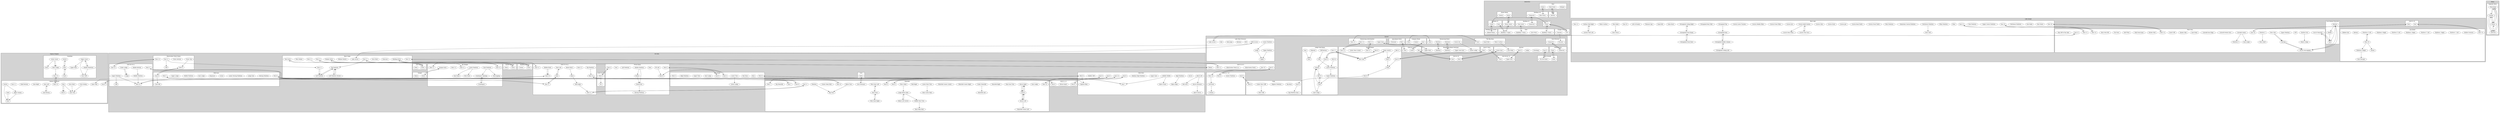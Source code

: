 digraph AxiomVerge2 {
    ranksep=1.0;
    subgraph cluster_Amagi {
        subgraph cluster_Amagi__Main_Area {
            Amagi__Main_Area__East_15 [label = "East 15"];
            Amagi__Main_Area__Waters_Edge [label = "Water's Edge"];
            Amagi__Main_Area__Shallow_End [label = "Shallow End"];
            Amagi__Main_Area__Cliff [label = "Cliff"];
            Amagi__Main_Area__Upper_Platform [label = "Upper Platform"];
            Amagi__Main_Area__West_Shelf [label = "West Shelf"];
            Amagi__Main_Area__West_Side [label = "West Side"];
            Amagi__Main_Area__Platform_2 [label = "Platform 2"];
            Amagi__Main_Area__East_Ledge [label = "East Ledge"];
            Amagi__Main_Area__Carving [label = "Carving"];
            Amagi__Main_Area__West_15 [label = "West 15"];
            Amagi__Main_Area__Secret_Outcropping [label = "Secret Outcropping"];
            Amagi__Main_Area__Platform_3 [label = "Platform 3"];
            Amagi__Main_Area__Catwalk_Center [label = "Catwalk Center"];
            Amagi__Main_Area__Catwalk_Broken_Part [label = "Catwalk Broken Part"];
            Amagi__Main_Area__Catwalk_East_Edge [label = "Catwalk East Edge"];
            Amagi__Main_Area__Save_Point [label = "Save Point"];
            Amagi__Main_Area__Enemy_Side [label = "Enemy Side"];
            Amagi__Main_Area__Small_Cliff [label = "Small Cliff"];
            Amagi__Main_Area__East_19 [label = "East 19"];
            Amagi__Main_Area__Broken_Wall [label = "Broken Wall"];
            Amagi__Main_Area__Wall_Stuck_Spot [label = "Wall Stuck Spot"];
            Amagi__Main_Area__Half_Pillar [label = "Half Pillar"];
            Amagi__Main_Area__Flat_Ruin [label = "Flat Ruin"];
            Amagi__Main_Area__West_Mini_Hill [label = "West Mini-Hill"];
            Amagi__Main_Area__West_18 [label = "West 18"];
            Amagi__Main_Area__West_19 [label = "West 19"];
            Amagi__Main_Area__Secret_Waterfall [label = "Secret Waterfall"];
            Amagi__Main_Area__Way_Off_To_The_Side [label = "Way Off To The Side"];
            label = "Main Area";
            bgcolor = "white";
        }
        subgraph cluster_Amagi__Cave_Behind_Waterfall {
            Amagi__Cave_Behind_Waterfall__Bottom [label = "Bottom"];
            Amagi__Cave_Behind_Waterfall__Middle [label = "Middle"];
            Amagi__Cave_Behind_Waterfall__Top [label = "Top"];
            label = "Cave Behind Waterfall";
            bgcolor = "white";
        }
        subgraph cluster_Amagi__Grid_31_19 {
            Amagi__Grid_31_19__West [label = "West"];
            Amagi__Grid_31_19__East [label = "East"];
            label = "Grid 31,19";
            bgcolor = "white";
        }
        subgraph cluster_Amagi__Liru_Room {
            Amagi__Liru_Room__West_19 [label = "West 19"];
            Amagi__Liru_Room__Hidden_Enemies [label = "Hidden Enemies"];
            Amagi__Liru_Room__Platform_1_Left [label = "Platform 1 Left"];
            Amagi__Liru_Room__Platform_1_Right [label = "Platform 1 Right"];
            Amagi__Liru_Room__Platform_2_Left [label = "Platform 2 Left"];
            Amagi__Liru_Room__Platform_2_Right [label = "Platform 2 Right"];
            Amagi__Liru_Room__Platform_3_Left [label = "Platform 3 Left"];
            Amagi__Liru_Room__Platform_3_Right [label = "Platform 3 Right"];
            Amagi__Liru_Room__Platform_4_Left [label = "Platform 4 Left"];
            Amagi__Liru_Room__Platform_4_Right [label = "Platform 4 Right"];
            Amagi__Liru_Room__Bottom [label = "Bottom"];
            Amagi__Liru_Room__Shrine [label = "Shrine"];
            Amagi__Liru_Room__West_20 [label = "West 20"];
            Amagi__Liru_Room__East_Passage [label = "East Passage"];
            Amagi__Liru_Room__Hidden_Exit [label = "Hidden Exit"];
            label = "Liru Room";
            bgcolor = "white";
        }
        subgraph cluster_Amagi__West_Lake {
            Amagi__West_Lake__East_15 [label = "East 15"];
            Amagi__West_Lake__East_Shore [label = "East Shore"];
            Amagi__West_Lake__East_Bank [label = "East Bank"];
            Amagi__West_Lake__Northeast_Platform [label = "Northeast Platform"];
            Amagi__West_Lake__Northwest_Platform [label = "Northwest Platform"];
            Amagi__West_Lake__Upper_Center_Platform [label = "Upper Center Platform"];
            Amagi__West_Lake__East_Platform [label = "East Platform"];
            Amagi__West_Lake__East_18 [label = "East 18"];
            Amagi__West_Lake__Pillar [label = "Pillar"];
            Amagi__West_Lake__Pillar_Platform [label = "Pillar Platform"];
            Amagi__West_Lake__East_19 [label = "East 19"];
            Amagi__West_Lake__Somewhat_Central_Platform [label = "Somewhat Central Platform"];
            Amagi__West_Lake__West_Platform [label = "West Platform"];
            Amagi__West_Lake__Cavern_Front_Teeth [label = "Cavern Front Teeth"];
            Amagi__West_Lake__Cavern_Back_Teeth [label = "Cavern Back Teeth"];
            Amagi__West_Lake__Cavern_Jaw [label = "Cavern Jaw"];
            Amagi__West_Lake__Cavern_Neck [label = "Cavern Neck"];
            Amagi__West_Lake__Cavern_Chin [label = "Cavern Chin"];
            Amagi__West_Lake__Cavern_Refill_Station [label = "Cavern Refill Station"];
            Amagi__West_Lake__Cavern_Tear_Duct [label = "Cavern Tear Duct"];
            Amagi__West_Lake__Cavern_Eye [label = "Cavern Eye"];
            Amagi__West_Lake__Cavern_Front_Pillar [label = "Cavern Front Pillar"];
            Amagi__West_Lake__Cavern_Middle_Pillar [label = "Cavern Middle Pillar"];
            Amagi__West_Lake__Cavern_Rear_Pillar [label = "Cavern Rear Pillar"];
            Amagi__West_Lake__Cavern_Lower_Trachea [label = "Cavern Lower Trachea"];
            Amagi__West_Lake__Stronghold_Top [label = "Stronghold Top"];
            Amagi__West_Lake__Stronghold_Item [label = "Stronghold Item"];
            Amagi__West_Lake__Stronghold_Rear_Wall [label = "Stronghold Rear Wall"];
            Amagi__West_Lake__Stronghold_Middle_Column [label = "Stronghold Middle Column"];
            Amagi__West_Lake__Stronghold_Ceiling_Left [label = "Stronghold Ceiling Left"];
            Amagi__West_Lake__Stronghold_Ceiling_Right [label = "Stronghold Ceiling Right"];
            Amagi__West_Lake__Stronghold_Front_Room [label = "Stronghold Front Room"];
            Amagi__West_Lake__Stronghold_Front_Door [label = "Stronghold Front Door"];
            Amagi__West_Lake__Some_Rock [label = "Some Rock"];
            Amagi__West_Lake__Small_Hill [label = "Small Hill"];
            Amagi__West_Lake__Tentacle_Gap [label = "Tentacle Gap"];
            Amagi__West_Lake__Left_of_Enemy [label = "Left of Enemy"];
            Amagi__West_Lake__East_20 [label = "East 20"];
            Amagi__West_Lake__West_Cliff [label = "West Cliff"];
            Amagi__West_Lake__West_Bank [label = "West Bank"];
            Amagi__West_Lake__Water_Surface [label = "Water Surface"];
            Amagi__West_Lake__West_Shore [label = "West Shore"];
            Amagi__West_Lake__Surface_Wall_Right [label = "Surface Wall Right"];
            Amagi__West_Lake__Surface_Wall_Left [label = "Surface Wall Left"];
            Amagi__West_Lake__West_15 [label = "West 15"];
            label = "West Lake";
            bgcolor = "white";
        }
        label = "Lake Amagi";
        bgcolor = "lightgrey";
    }
    subgraph cluster_Antarctica {
        subgraph cluster_Antarctica__West {
            Antarctica__West__Helipad [label = "Helipad"];
            Antarctica__West__Shed_Entry [label = "Shed Entry"];
            Antarctica__West__Boxes [label = "Boxes"];
            label = "West";
            bgcolor = "white";
        }
        subgraph cluster_Antarctica__Shed {
            Antarctica__Shed__Interior [label = "Interior"];
            label = "Shed";
            bgcolor = "white";
        }
        subgraph cluster_Antarctica__Building_1W {
            Antarctica__Building_1W__West_Entry [label = "West Entry"];
            Antarctica__Building_1W__Connector [label = "Connector"];
            label = "Building 1W";
            bgcolor = "white";
        }
        subgraph cluster_Antarctica__Building_1E {
            Antarctica__Building_1E__Connector [label = "Connector"];
            Antarctica__Building_1E__East_Entry [label = "East Entry"];
            label = "Building 1E";
            bgcolor = "white";
        }
        subgraph cluster_Antarctica__East {
            Antarctica__East__Building_1_Entry [label = "Building 1 Entry"];
            Antarctica__East__Save_Point [label = "Save Point"];
            Antarctica__East__Building_2_Entry [label = "Building 2 Entry"];
            Antarctica__East__Building_2_Upper [label = "Building 2 Upper"];
            label = "East";
            bgcolor = "white";
        }
        subgraph cluster_Antarctica__Building_2L {
            Antarctica__Building_2L__Entry [label = "Entry"];
            label = "Building 2L";
            bgcolor = "white";
        }
        subgraph cluster_Antarctica__Building_2U {
            Antarctica__Building_2U__Stairs [label = "Stairs"];
            Antarctica__Building_2U__Door [label = "Door"];
            label = "Building 2U";
            bgcolor = "white";
        }
        subgraph cluster_Antarctica__Building_2U_Corner {
            Antarctica__Building_2U_Corner__Behind_Boxes [label = "Behind Boxes"];
            label = "Building 2U Corner";
            bgcolor = "white";
        }
        subgraph cluster_Antarctica__Top {
            Antarctica__Top__Power_Entry [label = "Power Entry"];
            label = "Top";
            bgcolor = "white";
        }
        subgraph cluster_Antarctica__Power_Room {
            Antarctica__Power_Room__Entry [label = "Entry"];
            Antarctica__Power_Room__Switch [label = "Switch"];
            label = "Power Room";
            bgcolor = "white";
        }
        subgraph cluster_Antarctica__Freight_Elevator {
            Antarctica__Freight_Elevator__Left [label = "Left"];
            Antarctica__Freight_Elevator__Controls [label = "Controls"];
            label = "Freight Elevator";
            bgcolor = "white";
        }
        label = "Antarctica";
        bgcolor = "lightgrey";
    }
    subgraph cluster_Ebih {
        subgraph cluster_Ebih__Base_Camp {
            Ebih__Base_Camp__East_11 [label = "East 11"];
            Ebih__Base_Camp__East_12 [label = "East 12"];
            Ebih__Base_Camp__Staircase [label = "Staircase"];
            Ebih__Base_Camp__Save_Point [label = "Save Point"];
            Ebih__Base_Camp__Bunker_Entry [label = "Bunker Entry"];
            Ebih__Base_Camp__Lake_Access [label = "Lake Access"];
            Ebih__Base_Camp__Behind_Vehicle [label = "Behind Vehicle"];
            Ebih__Base_Camp__Building_Entry [label = "Building Entry"];
            Ebih__Base_Camp__Tent_Entry [label = "Tent Entry"];
            Ebih__Base_Camp__West_13 [label = "West 13"];
            Ebih__Base_Camp__West_11 [label = "West 11"];
            Ebih__Base_Camp__West_Midair [label = "West Midair"];
            Ebih__Base_Camp__West_12 [label = "West 12"];
            Ebih__Base_Camp__Left_Platform [label = "Left Platform"];
            Ebih__Base_Camp__Left_Platform_Moved [label = "Left Platform Moved"];
            Ebih__Base_Camp__Top_Platform [label = "Top Platform"];
            label = "Base Camp";
            bgcolor = "white";
        }
        subgraph cluster_Ebih__Bunker_Interior {
            Ebih__Bunker_Interior__Entry [label = "Entry"];
            Ebih__Bunker_Interior__Desk [label = "Desk"];
            label = "Bunker Interior";
            bgcolor = "white";
        }
        subgraph cluster_Ebih__Building_Interior {
            Ebih__Building_Interior__Entry [label = "Entry"];
            Ebih__Building_Interior__Corner [label = "Corner"];
            label = "Building Interior";
            bgcolor = "white";
        }
        subgraph cluster_Ebih__Tent_Interior {
            Ebih__Tent_Interior__Entry [label = "Entry"];
            Ebih__Tent_Interior__Desk [label = "Desk"];
            label = "Tent Interior";
            bgcolor = "white";
        }
        subgraph cluster_Ebih__By_Garage {
            Ebih__By_Garage__East_13 [label = "East 13"];
            Ebih__By_Garage__East_Platform [label = "East Platform"];
            Ebih__By_Garage__Crawlspace_Opening [label = "Crawlspace Opening"];
            Ebih__By_Garage__Crawlspace [label = "Crawlspace"];
            Ebih__By_Garage__Outcropping [label = "Outcropping"];
            Ebih__By_Garage__East_Bush [label = "East Bush"];
            Ebih__By_Garage__Lower_Platform [label = "Lower Platform"];
            Ebih__By_Garage__West_Bush [label = "West Bush"];
            Ebih__By_Garage__West_12 [label = "West 12"];
            Ebih__By_Garage__West_13 [label = "West 13"];
            Ebih__By_Garage__Garage_Entry [label = "Garage Entry"];
            Ebih__By_Garage__East_12 [label = "East 12"];
            label = "By Garage";
            bgcolor = "white";
        }
        subgraph cluster_Ebih__Garage {
            Ebih__Garage__Entry [label = "Entry"];
            Ebih__Garage__Boxes [label = "Boxes"];
            label = "Garage";
            bgcolor = "white";
        }
        subgraph cluster_Ebih__Grid_25_10_12 {
            Ebih__Grid_25_10_12__East_12 [label = "East 12"];
            Ebih__Grid_25_10_12__Bush [label = "Bush"];
            Ebih__Grid_25_10_12__West_12 [label = "West 12"];
            Ebih__Grid_25_10_12__Below_Bush [label = "Below Bush"];
            Ebih__Grid_25_10_12__Mid_Ledge [label = "Mid-Ledge"];
            Ebih__Grid_25_10_12__Door_Left [label = "Door Left"];
            Ebih__Grid_25_10_12__Top_Platform [label = "Top Platform"];
            Ebih__Grid_25_10_12__West_11 [label = "West 11"];
            Ebih__Grid_25_10_12__West_10 [label = "West 10"];
            Ebih__Grid_25_10_12__Door [label = "Door"];
            Ebih__Grid_25_10_12__East_11 [label = "East 11"];
            Ebih__Grid_25_10_12__East_10 [label = "East 10"];
            Ebih__Grid_25_10_12__Hidden_Bush [label = "Hidden Bush"];
            label = "Grid 25,10-12";
            bgcolor = "white";
        }
        subgraph cluster_Ebih__Waterfall {
            Ebih__Waterfall__East_10 [label = "East 10"];
            Ebih__Waterfall__East_Ledge [label = "East Ledge"];
            Ebih__Waterfall__East_11 [label = "East 11"];
            Ebih__Waterfall__Near_East_Tree [label = "Near East Tree"];
            Ebih__Waterfall__Waterfall_Right [label = "Waterfall Right"];
            Ebih__Waterfall__Alcove_Right [label = "Alcove Right"];
            Ebih__Waterfall__Waterfall_Center_Right [label = "Waterfall Center Right"];
            Ebih__Waterfall__Waterfall_Center_Center [label = "Waterfall Center Center"];
            Ebih__Waterfall__Waterfall_Center_Left [label = "Waterfall Center Left"];
            Ebih__Waterfall__Alcove_Left [label = "Alcove Left"];
            Ebih__Waterfall__Alcove [label = "Alcove"];
            Ebih__Waterfall__Under_Waterfall [label = "Under Waterfall"];
            Ebih__Waterfall__Waterfall_Left [label = "Waterfall Left"];
            Ebih__Waterfall__Wall_Right [label = "Wall Right"];
            Ebih__Waterfall__Lower_West_Tree [label = "Lower West Tree"];
            Ebih__Waterfall__West_Lower_Path [label = "West Lower Path"];
            Ebih__Waterfall__West_10 [label = "West 10"];
            Ebih__Waterfall__West_9 [label = "West 9"];
            Ebih__Waterfall__West_Climb [label = "West Climb"];
            Ebih__Waterfall__Ledge_Below_Hole [label = "Ledge Below Hole"];
            Ebih__Waterfall__Below_Left_Switch [label = "Below Left Switch"];
            Ebih__Waterfall__West_8 [label = "West 8"];
            Ebih__Waterfall__West_Door_Left [label = "West Door Left"];
            Ebih__Waterfall__West_Door [label = "West Door"];
            Ebih__Waterfall__West_Door_Right [label = "West Door Right"];
            Ebih__Waterfall__Middle_West_Tree [label = "Middle West Tree"];
            Ebih__Waterfall__West_Main_Path [label = "West Main Path"];
            Ebih__Waterfall__Cave_Entrance [label = "Cave Entrance"];
            Ebih__Waterfall__Center_Main_Path [label = "Center Main Path"];
            Ebih__Waterfall__Big_Tree [label = "Big Tree"];
            Ebih__Waterfall__Below_Tree [label = "Below Tree"];
            Ebih__Waterfall__Platform [label = "Platform"];
            Ebih__Waterfall__East_8 [label = "East 8"];
            Ebih__Waterfall__East_7 [label = "East 7"];
            Ebih__Waterfall__Top_Waterfall [label = "Top Waterfall"];
            Ebih__Waterfall__West_7 [label = "West 7"];
            label = "Waterfall";
            bgcolor = "white";
        }
        subgraph cluster_Ebih__Ebih_West {
            Ebih__Ebih_West__East_10 [label = "East 10"];
            Ebih__Ebih_West__Mid_Save [label = "Mid Save"];
            Ebih__Ebih_West__Alcove_Entrance [label = "Alcove Entrance"];
            Ebih__Ebih_West__Alcove [label = "Alcove"];
            Ebih__Ebih_West__Above_Alcove [label = "Above Alcove"];
            Ebih__Ebih_West__East_9 [label = "East 9"];
            Ebih__Ebih_West__Block_Left [label = "Block Left"];
            Ebih__Ebih_West__East_7 [label = "East 7"];
            Ebih__Ebih_West__Above_Chute [label = "Above Chute"];
            Ebih__Ebih_West__Upper_Save [label = "Upper Save"];
            Ebih__Ebih_West__Medium_High_Platform [label = "Medium High Platform"];
            Ebih__Ebih_West__High_Platform [label = "High Platform"];
            Ebih__Ebih_West__High_Ledge [label = "High Ledge"];
            Ebih__Ebih_West__East_6 [label = "East 6"];
            Ebih__Ebih_West__East_8 [label = "East 8"];
            Ebih__Ebih_West__Middle_Middle [label = "Middle Middle"];
            Ebih__Ebih_West__Middle_Cliff [label = "Middle Cliff"];
            Ebih__Ebih_West__Giguna_Pillar [label = "Giguna Pillar"];
            Ebih__Ebih_West__West_9 [label = "West 9"];
            label = "Ebih West";
            bgcolor = "white";
        }
        subgraph cluster_Ebih__Cave {
            Ebih__Cave__Entry [label = "Entry"];
            label = "Cave";
            bgcolor = "white";
        }
        subgraph cluster_Ebih__Ebih_East {
            Ebih__Ebih_East__West_8 [label = "West 8"];
            Ebih__Ebih_East__Moving_Platform [label = "Moving Platform"];
            Ebih__Ebih_East__Ledge_End [label = "Ledge End"];
            Ebih__Ebih_East__Lower_Moving_Platform [label = "Lower Moving Platform"];
            Ebih__Ebih_East__Corner [label = "Corner"];
            Ebih__Ebih_East__Dispenser [label = "Dispenser"];
            Ebih__Ebih_East__East_Ledge [label = "East Ledge"];
            Ebih__Ebih_East__Middle_Platform [label = "Middle Platform"];
            Ebih__Ebih_East__Upper_Ledge [label = "Upper Ledge"];
            Ebih__Ebih_East__West_7 [label = "West 7"];
            Ebih__Ebih_East__East_Hill [label = "East Hill"];
            Ebih__Ebih_East__East_9 [label = "East 9"];
            label = "Ebih East";
            bgcolor = "white";
        }
        subgraph cluster_Ebih__Grid_21_1_5 {
            Ebih__Grid_21_1_5__West_6 [label = "West 6"];
            Ebih__Grid_21_1_5__Portal_Stand [label = "Portal Stand"];
            Ebih__Grid_21_1_5__East_6 [label = "East 6"];
            label = "Grid 21,1-5";
            bgcolor = "white";
        }
        subgraph cluster_Ebih__Boss_Room {
            Ebih__Boss_Room__West_6 [label = "West 6"];
            Ebih__Boss_Room__Boss [label = "Boss"];
            Ebih__Boss_Room__Past_Boss [label = "Past Boss"];
            Ebih__Boss_Room__Lower_Tree [label = "Lower Tree"];
            Ebih__Boss_Room__Lower_Ledge [label = "Lower Ledge"];
            Ebih__Boss_Room__East_6 [label = "East 6"];
            Ebih__Boss_Room__East_4 [label = "East 4"];
            Ebih__Boss_Room__East_Ledge [label = "East Ledge"];
            Ebih__Boss_Room__Upper_Tree [label = "Upper Tree"];
            Ebih__Boss_Room__High_Platform [label = "High Platform"];
            Ebih__Boss_Room__West_5 [label = "West 5"];
            label = "Boss Room";
            bgcolor = "white";
        }
        subgraph cluster_Ebih__Drone_Room {
            Ebih__Drone_Room__West_6 [label = "West 6"];
            Ebih__Drone_Room__West_4 [label = "West 4"];
            Ebih__Drone_Room__Pit_Left [label = "Pit Left"];
            Ebih__Drone_Room__Portal [label = "Portal"];
            Ebih__Drone_Room__Item [label = "Item"];
            Ebih__Drone_Room__Middle_Platform [label = "Middle Platform"];
            Ebih__Drone_Room__Portal_Exit [label = "Portal Exit"];
            Ebih__Drone_Room__Moving_Platform [label = "Moving Platform"];
            Ebih__Drone_Room__Left_Platform [label = "Left Platform"];
            Ebih__Drone_Room__Tree [label = "Tree"];
            Ebih__Drone_Room__East_4 [label = "East 4"];
            label = "Drone Room";
            bgcolor = "white";
        }
        subgraph cluster_Ebih__Grid_25_2_6 {
            Ebih__Grid_25_2_6__West_4 [label = "West 4"];
            Ebih__Grid_25_2_6__Pit [label = "Pit"];
            label = "Grid 25,2-6";
            bgcolor = "white";
        }
        subgraph cluster_Ebih__Grid_26_10_11 {
            Ebih__Grid_26_10_11__West_11 [label = "West 11"];
            Ebih__Grid_26_10_11__Middle_Bottom [label = "Middle Bottom"];
            Ebih__Grid_26_10_11__Under_Ledge [label = "Under Ledge"];
            Ebih__Grid_26_10_11__Ledge [label = "Ledge"];
            Ebih__Grid_26_10_11__Middle_Platform [label = "Middle Platform"];
            Ebih__Grid_26_10_11__Upper_Platform [label = "Upper Platform"];
            Ebih__Grid_26_10_11__West_10 [label = "West 10"];
            Ebih__Grid_26_10_11__Cliff [label = "Cliff"];
            Ebih__Grid_26_10_11__East_10 [label = "East 10"];
            label = "Grid 26,10-11";
            bgcolor = "white";
        }
        subgraph cluster_Ebih__Observation_Tower_Room {
            Ebih__Observation_Tower_Room__West_9 [label = "West 9"];
            Ebih__Observation_Tower_Room__Tower_Top [label = "Tower Top"];
            Ebih__Observation_Tower_Room__Tower_Bottom [label = "Tower Bottom"];
            Ebih__Observation_Tower_Room__Cliff [label = "Cliff"];
            Ebih__Observation_Tower_Room__West_10 [label = "West 10"];
            Ebih__Observation_Tower_Room__East_11 [label = "East 11"];
            label = "Observation Tower Room";
            bgcolor = "white";
        }
        label = "Mt Ebih";
        bgcolor = "lightgrey";
    }
    subgraph cluster_Giguna {
        subgraph cluster_Giguna__Giguna_Northeast {
            Giguna__Giguna_Northeast__East_9 [label = "East 9"];
            Giguna__Giguna_Northeast__Inner_Wall [label = "Inner Wall"];
            Giguna__Giguna_Northeast__Crow_Eating [label = "Crow Eating"];
            Giguna__Giguna_Northeast__Save_Point [label = "Save Point"];
            Giguna__Giguna_Northeast__Step [label = "Step"];
            Giguna__Giguna_Northeast__West_10 [label = "West 10"];
            Giguna__Giguna_Northeast__West_9 [label = "West 9"];
            Giguna__Giguna_Northeast__Gate_Left [label = "Gate Left"];
            Giguna__Giguna_Northeast__Gate_Vent [label = "Gate Vent"];
            Giguna__Giguna_Northeast__Gate_Button [label = "Gate Button"];
            Giguna__Giguna_Northeast__Gate_Right [label = "Gate Right"];
            Giguna__Giguna_Northeast__Shaft_Bottom [label = "Shaft Bottom"];
            Giguna__Giguna_Northeast__East_11 [label = "East 11"];
            Giguna__Giguna_Northeast__Right_Column [label = "Right Column"];
            Giguna__Giguna_Northeast__Switch [label = "Switch"];
            Giguna__Giguna_Northeast__Door [label = "Door"];
            Giguna__Giguna_Northeast__Vault [label = "Vault"];
            label = "Giguna Northeast";
            bgcolor = "white";
        }
        subgraph cluster_Giguna__Carnelian {
            Giguna__Carnelian__East_10 [label = "East 10"];
            Giguna__Carnelian__East_Cliff [label = "East Cliff"];
            Giguna__Carnelian__Upper_Susar [label = "Upper Susar"];
            Giguna__Carnelian__Middle_Platforms [label = "Middle Platforms"];
            Giguna__Carnelian__Switch [label = "Switch"];
            Giguna__Carnelian__Door [label = "Door"];
            Giguna__Carnelian__Vault [label = "Vault"];
            Giguna__Carnelian__Rock [label = "Rock"];
            Giguna__Carnelian__Lower_Susar [label = "Lower Susar"];
            Giguna__Carnelian__Upper_Path [label = "Upper Path"];
            Giguna__Carnelian__West_Ledge [label = "West Ledge"];
            Giguna__Carnelian__East_10 [label = "East 10"];
            label = "Carnelian";
            bgcolor = "white";
        }
        label = "Giguna Steppes";
        bgcolor = "lightgrey";
    }
    subgraph cluster_Glacier {
        subgraph cluster_Glacier__Dock_Elevator {
            Glacier__Dock_Elevator__Elevator [label = "Elevator"];
            Glacier__Dock_Elevator__Connector [label = "Connector"];
            label = "Dock Elevator";
            bgcolor = "white";
        }
        subgraph cluster_Glacier__Dock_Interior {
            Glacier__Dock_Interior__Connector [label = "Connector"];
            Glacier__Dock_Interior__Entry [label = "Entry"];
            label = "Dock Interior";
            bgcolor = "white";
        }
        subgraph cluster_Glacier__Dock_Outside {
            Glacier__Dock_Outside__Entry [label = "Entry"];
            Glacier__Dock_Outside__Do_Not_Enter [label = "Do Not Enter"];
            label = "Dock Outside";
            bgcolor = "white";
        }
        subgraph cluster_Glacier__Revival {
            Glacier__Revival__East_9 [label = "East 9"];
            Glacier__Revival__Overhang [label = "Overhang"];
            Glacier__Revival__Ledge [label = "Ledge"];
            Glacier__Revival__Lower_East [label = "Lower East"];
            Glacier__Revival__Save_Point [label = "Save Point"];
            Glacier__Revival__West_8 [label = "West 8"];
            label = "Revival";
            bgcolor = "white";
        }
        subgraph cluster_Glacier__Grid_42_10 {
            Glacier__Grid_42_10__West [label = "West"];
            Glacier__Grid_42_10__East [label = "East"];
            label = "Grid 42,10";
            bgcolor = "white";
        }
        subgraph cluster_Glacier__Grid_43_10_11 {
            Glacier__Grid_43_10_11__Top [label = "Top"];
            Glacier__Grid_43_10_11__East [label = "East"];
            Glacier__Grid_43_10_11__Lower [label = "Lower"];
            label = "Grid 43,10-11";
            bgcolor = "white";
        }
        subgraph cluster_Glacier__Compass_Room {
            Glacier__Compass_Room__East [label = "East"];
            Glacier__Compass_Room__Center [label = "Center"];
            Glacier__Compass_Room__West [label = "West"];
            label = "Compass Room";
            bgcolor = "white";
        }
        subgraph cluster_Glacier__The_Big_Drop {
            Glacier__The_Big_Drop__East [label = "East"];
            Glacier__The_Big_Drop__Small_Path [label = "Small Path"];
            Glacier__The_Big_Drop__Water_Surface [label = "Water Surface"];
            label = "The Big Drop";
            bgcolor = "white";
        }
        subgraph cluster_Glacier__Grid_39_40_7_9 {
            Glacier__Grid_39_40_7_9__Upper_East [label = "Upper East"];
            Glacier__Grid_39_40_7_9__West [label = "West"];
            label = "Grid 39-40,7-9";
            bgcolor = "white";
        }
        subgraph cluster_Glacier__Grid_37_38_9 {
            Glacier__Grid_37_38_9__East [label = "East"];
            Glacier__Grid_37_38_9__West [label = "West"];
            label = "Grid 37-38,9";
            bgcolor = "white";
        }
        subgraph cluster_Glacier__Vertical_Room {
            Glacier__Vertical_Room__East_9 [label = "East 9"];
            Glacier__Vertical_Room__West_9 [label = "West 9"];
            Glacier__Vertical_Room__Mid_9 [label = "Mid 9"];
            Glacier__Vertical_Room__Mid_11 [label = "Mid 11"];
            Glacier__Vertical_Room__Under_Switch [label = "Under Switch"];
            Glacier__Vertical_Room__Past_Gate [label = "Past Gate"];
            Glacier__Vertical_Room__Peak [label = "Peak"];
            Glacier__Vertical_Room__West_8 [label = "West 8"];
            Glacier__Vertical_Room__East_12 [label = "East 12"];
            Glacier__Vertical_Room__Lower_West_Corner [label = "Lower West Corner"];
            Glacier__Vertical_Room__East_13 [label = "East 13"];
            label = "Vertical Room";
            bgcolor = "white";
        }
        subgraph cluster_Glacier__Boomerang_Antechamber {
            Glacier__Boomerang_Antechamber__West_13 [label = "West 13"];
            Glacier__Boomerang_Antechamber__East_12 [label = "East 12"];
            Glacier__Boomerang_Antechamber__Upper_East [label = "Upper East"];
            Glacier__Boomerang_Antechamber__West_12 [label = "West 12"];
            label = "Boomerang Antechamber";
            bgcolor = "white";
        }
        subgraph cluster_Glacier__Boomerang_Room {
            Glacier__Boomerang_Room__West [label = "West"];
            Glacier__Boomerang_Room__Platform [label = "Platform"];
            Glacier__Boomerang_Room__Center_ish [label = "Center-ish"];
            Glacier__Boomerang_Room__Pedestal [label = "Pedestal"];
            label = "Boomerang Room";
            bgcolor = "white";
        }
        subgraph cluster_Glacier__Boomerang_Room_Switched {
            Glacier__Boomerang_Room_Switched__Pedestal [label = "Pedestal"];
            Glacier__Boomerang_Room_Switched__Upper_Gate_East [label = "Upper Gate East"];
            Glacier__Boomerang_Room_Switched__Center_Ledge [label = "Center Ledge"];
            Glacier__Boomerang_Room_Switched__Platform [label = "Platform"];
            Glacier__Boomerang_Room_Switched__Upper_West [label = "Upper West"];
            label = "Boomerang Room Switched";
            bgcolor = "white";
        }
        subgraph cluster_Glacier__Ledge_Grab_Room {
            Glacier__Ledge_Grab_Room__East_9 [label = "East 9"];
            Glacier__Ledge_Grab_Room__Column [label = "Column"];
            Glacier__Ledge_Grab_Room__Gate_Ledge [label = "Gate Ledge"];
            Glacier__Ledge_Grab_Room__East_11 [label = "East 11"];
            Glacier__Ledge_Grab_Room__Mid_35 [label = "Mid 35"];
            Glacier__Ledge_Grab_Room__Mid_34 [label = "Mid 34"];
            Glacier__Ledge_Grab_Room__Cliff [label = "Cliff"];
            Glacier__Ledge_Grab_Room__Cliff_Bottom [label = "Cliff Bottom"];
            Glacier__Ledge_Grab_Room__Pedestal [label = "Pedestal"];
            Glacier__Ledge_Grab_Room__Gate [label = "Gate"];
            Glacier__Ledge_Grab_Room__West [label = "West"];
            Glacier__Ledge_Grab_Room__Lower_Platform [label = "Lower Platform"];
            Glacier__Ledge_Grab_Room__Upper_Platform [label = "Upper Platform"];
            Glacier__Ledge_Grab_Room__Fork [label = "Fork"];
            label = "Ledge Grab Room";
            bgcolor = "white";
        }
        subgraph cluster_Glacier__Peak {
            Glacier__Peak__East_8 [label = "East 8"];
            Glacier__Peak__Top_Platform_East [label = "Top Platform East"];
            Glacier__Peak__Top_Rock [label = "Top Rock"];
            Glacier__Peak__Highest_Platform [label = "Highest Platform"];
            Glacier__Peak__West_Cliff [label = "West Cliff"];
            Glacier__Peak__Under_West_Cliff [label = "Under West Cliff"];
            Glacier__Peak__West_8 [label = "West 8"];
            label = "Peak";
            bgcolor = "white";
        }
        subgraph cluster_Glacier__Grid_32_7_10 {
            Glacier__Grid_32_7_10__East_8 [label = "East 8"];
            Glacier__Grid_32_7_10__Center_Platform [label = "Center Platform"];
            Glacier__Grid_32_7_10__Column [label = "Column"];
            Glacier__Grid_32_7_10__Left_Rock [label = "Left Rock"];
            Glacier__Grid_32_7_10__West_9 [label = "West 9"];
            Glacier__Grid_32_7_10__West_10 [label = "West 10"];
            label = "Grid 32,7-10";
            bgcolor = "white";
        }
        subgraph cluster_Glacier__Grid_31_9_12 {
            Glacier__Grid_31_9_12__East_9 [label = "East 9"];
            Glacier__Grid_31_9_12__East_10 [label = "East 10"];
            Glacier__Grid_31_9_12__Observation_Tower [label = "Observation Tower"];
            Glacier__Grid_31_9_12__Observation_Tower_L4 [label = "Observation Tower L4"];
            Glacier__Grid_31_9_12__West_12 [label = "West 12"];
            Glacier__Grid_31_9_12__Midair [label = "Midair"];
            label = "Grid 31,9-12";
            bgcolor = "white";
        }
        subgraph cluster_Glacier__Lake_Main_Entrance {
            Glacier__Lake_Main_Entrance__Ebih_Access [label = "Ebih Access"];
            Glacier__Lake_Main_Entrance__Upper [label = "Upper"];
            Glacier__Lake_Main_Entrance__Upper_Platform [label = "Upper Platform"];
            Glacier__Lake_Main_Entrance__Ledge [label = "Ledge"];
            Glacier__Lake_Main_Entrance__Lower_Platform [label = "Lower Platform"];
            Glacier__Lake_Main_Entrance__Hill [label = "Hill"];
            Glacier__Lake_Main_Entrance__Bottom [label = "Bottom"];
            Glacier__Lake_Main_Entrance__Side_Jump [label = "Side Jump"];
            Glacier__Lake_Main_Entrance__Side [label = "Side"];
            Glacier__Lake_Main_Entrance__Lake_Access [label = "Lake Access"];
            label = "Lake Main Entrance";
            bgcolor = "white";
        }
        subgraph cluster_Glacier__Apocalypse_Entry {
            Glacier__Apocalypse_Entry__West [label = "West"];
            Glacier__Apocalypse_Entry__Terminal [label = "Terminal"];
            label = "Apocalypse Entry";
            bgcolor = "white";
        }
        label = "Glacier";
        bgcolor = "lightgrey";
    }
    subgraph cluster_Menu {
        subgraph cluster_Menu__Upgrade_Menu {
            Menu__Upgrade_Menu__Physiology [label = "Physiology"];
            Menu__Upgrade_Menu__Combat [label = "Combat"];
            Menu__Upgrade_Menu__Infection [label = "Infection"];
            Menu__Upgrade_Menu__Drone [label = "Drone"];
            label = "Upgrade Menu";
            bgcolor = "white";
        }
        label = "Menu";
        bgcolor = "lightgrey";
    }
    Amagi__Main_Area__East_15 -> Glacier__Lake_Main_Entrance__Lake_Access;
    Amagi__Main_Area__Shallow_End -> Amagi__Main_Area__Waters_Edge;
    Amagi__Main_Area__West_Side -> Amagi__Main_Area__Carving;
    Amagi__Main_Area__West_Side -> Amagi__Main_Area__Carving;
    Amagi__Main_Area__Platform_2 -> Amagi__Main_Area__West_Shelf;
    Amagi__Main_Area__Carving -> Amagi__Main_Area__Secret_Outcropping;
    Amagi__Main_Area__Carving -> Amagi__Main_Area__Secret_Outcropping;
    Amagi__Main_Area__West_15 -> Amagi__West_Lake__East_15;
    Amagi__Main_Area__Secret_Outcropping -> Amagi__Cave_Behind_Waterfall__Bottom;
    Amagi__Main_Area__Catwalk_Center -> Amagi__Main_Area__East_Ledge;
    Amagi__Main_Area__Catwalk_Center -> Amagi__Main_Area__Platform_3;
    Amagi__Main_Area__East_19 -> Amagi__Grid_31_19__West;
    Amagi__Main_Area__West_18 -> Amagi__West_Lake__East_18;
    Amagi__Main_Area__West_19 -> Amagi__West_Lake__East_19;
    Amagi__Main_Area__Secret_Waterfall -> Amagi__Cave_Behind_Waterfall__Top;
    Amagi__Cave_Behind_Waterfall__Bottom -> Amagi__Main_Area__Secret_Outcropping;
    Amagi__Cave_Behind_Waterfall__Bottom -> Amagi__Cave_Behind_Waterfall__Middle;
    Amagi__Cave_Behind_Waterfall__Bottom -> Amagi__Cave_Behind_Waterfall__Top;
    Amagi__Cave_Behind_Waterfall__Middle -> Amagi__Cave_Behind_Waterfall__Top;
    Amagi__Cave_Behind_Waterfall__Top -> Amagi__Main_Area__Secret_Waterfall;
    Amagi__Grid_31_19__West -> Amagi__Main_Area__East_19;
    Amagi__Grid_31_19__East -> Amagi__Liru_Room__West_19;
    Amagi__Liru_Room__West_19 -> Amagi__Grid_31_19__East;
    Amagi__Liru_Room__Platform_4_Left -> Amagi__Liru_Room__West_20;
    Amagi__Liru_Room__Platform_4_Right -> Amagi__Liru_Room__East_Passage;
    Amagi__Liru_Room__West_20 -> Amagi__Liru_Room__Platform_4_Left;
    Amagi__Liru_Room__West_20 -> Amagi__Liru_Room__Platform_4_Right;
    Amagi__Liru_Room__West_20 -> Amagi__Liru_Room__Shrine;
    Amagi__West_Lake__East_15 -> Amagi__Main_Area__West_15;
    Amagi__West_Lake__Northwest_Platform -> Amagi__West_Lake__West_Cliff;
    Amagi__West_Lake__East_18 -> Amagi__Main_Area__West_18;
    Amagi__West_Lake__East_19 -> Amagi__Main_Area__West_19;
    Amagi__West_Lake__Cavern_Refill_Station -> Amagi__West_Lake__Cavern_Tear_Duct;
    Amagi__West_Lake__Cavern_Refill_Station -> Amagi__West_Lake__Cavern_Rear_Pillar;
    Amagi__West_Lake__Cavern_Tear_Duct -> Amagi__West_Lake__Cavern_Refill_Station;
    Amagi__West_Lake__Stronghold_Top -> Amagi__West_Lake__Stronghold_Item;
    Amagi__West_Lake__Stronghold_Item -> Amagi__West_Lake__Stronghold_Middle_Column;
    Amagi__West_Lake__Stronghold_Middle_Column -> Amagi__West_Lake__Stronghold_Ceiling_Left;
    Amagi__West_Lake__Stronghold_Middle_Column -> Amagi__West_Lake__Stronghold_Item;
    Amagi__West_Lake__Stronghold_Ceiling_Left -> Amagi__West_Lake__Stronghold_Middle_Column;
    Amagi__West_Lake__Stronghold_Ceiling_Right -> Amagi__West_Lake__Stronghold_Front_Room;
    Amagi__West_Lake__Stronghold_Front_Room -> Amagi__West_Lake__Stronghold_Ceiling_Right;
    Amagi__West_Lake__Stronghold_Front_Room -> Amagi__West_Lake__Stronghold_Front_Door;
    Amagi__West_Lake__Stronghold_Front_Door -> Amagi__West_Lake__Stronghold_Front_Room;
    Amagi__West_Lake__West_Bank -> Amagi__West_Lake__West_Shore;
    Amagi__West_Lake__Surface_Wall_Right -> Amagi__West_Lake__Surface_Wall_Left;
    Amagi__West_Lake__Surface_Wall_Left -> Amagi__West_Lake__Surface_Wall_Right;
    Antarctica__West__Shed_Entry -> Antarctica__Shed__Interior;
    Antarctica__West__Boxes -> Antarctica__Building_1W__West_Entry;
    Antarctica__Shed__Interior -> Antarctica__West__Shed_Entry;
    Antarctica__Building_1W__West_Entry -> Antarctica__West__Boxes;
    Antarctica__Building_1W__Connector -> Antarctica__Building_1E__Connector;
    Antarctica__Building_1E__Connector -> Antarctica__Building_1W__Connector;
    Antarctica__Building_1E__East_Entry -> Antarctica__East__Building_1_Entry;
    Antarctica__East__Building_1_Entry -> Antarctica__Building_1E__East_Entry;
    Antarctica__East__Building_2_Entry -> Antarctica__Building_2L__Entry;
    Antarctica__East__Building_2_Upper -> Antarctica__Building_2U__Door;
    Antarctica__East__Building_2_Upper -> Antarctica__Top__Power_Entry;
    Antarctica__Building_2L__Entry -> Antarctica__Building_2U__Stairs;
    Antarctica__Building_2L__Entry -> Antarctica__East__Building_2_Entry;
    Antarctica__Building_2L__Entry -> Antarctica__Freight_Elevator__Left;
    Antarctica__Building_2U__Stairs -> Antarctica__Building_2L__Entry;
    Antarctica__Building_2U__Stairs -> Antarctica__Building_2U_Corner__Behind_Boxes;
    Antarctica__Building_2U__Door -> Antarctica__East__Building_2_Upper;
    Antarctica__Building_2U_Corner__Behind_Boxes -> Antarctica__Building_2U__Stairs;
    Antarctica__Top__Power_Entry -> Antarctica__East__Building_2_Upper;
    Antarctica__Top__Power_Entry -> Antarctica__Power_Room__Entry;
    Antarctica__Power_Room__Entry -> Antarctica__Top__Power_Entry;
    Antarctica__Freight_Elevator__Left -> Antarctica__Building_2L__Entry;
    Antarctica__Freight_Elevator__Controls -> Glacier__Dock_Elevator__Elevator;
    Ebih__Base_Camp__East_11 -> Glacier__Grid_31_9_12__Midair;
    Ebih__Base_Camp__East_11 -> Ebih__Base_Camp__Top_Platform;
    Ebih__Base_Camp__East_12 -> Glacier__Grid_31_9_12__West_12;
    Ebih__Base_Camp__Bunker_Entry -> Ebih__Bunker_Interior__Entry;
    Ebih__Base_Camp__Lake_Access -> Glacier__Lake_Main_Entrance__Ebih_Access;
    Ebih__Base_Camp__Building_Entry -> Ebih__Building_Interior__Entry;
    Ebih__Base_Camp__Tent_Entry -> Ebih__Tent_Interior__Entry;
    Ebih__Base_Camp__West_13 -> Ebih__By_Garage__East_13;
    Ebih__Base_Camp__West_11 -> Ebih__Base_Camp__Left_Platform;
    Ebih__Base_Camp__West_11 -> Ebih__Base_Camp__Left_Platform;
    Ebih__Base_Camp__West_12 -> Ebih__By_Garage__East_12;
    Ebih__Base_Camp__Left_Platform -> Ebih__Base_Camp__Top_Platform;
    Ebih__Base_Camp__Left_Platform_Moved -> Ebih__Base_Camp__Top_Platform;
    Ebih__Base_Camp__Left_Platform_Moved -> Ebih__Base_Camp__Top_Platform;
    Ebih__Base_Camp__Top_Platform -> Ebih__Base_Camp__Left_Platform;
    Ebih__Base_Camp__Top_Platform -> Ebih__Base_Camp__Left_Platform_Moved;
    Ebih__Bunker_Interior__Entry -> Ebih__Base_Camp__Bunker_Entry;
    Ebih__Building_Interior__Entry -> Ebih__Base_Camp__Building_Entry;
    Ebih__Tent_Interior__Entry -> Ebih__Base_Camp__Tent_Entry;
    Ebih__By_Garage__East_13 -> Ebih__Base_Camp__West_13;
    Ebih__By_Garage__East_Platform -> Ebih__By_Garage__Crawlspace_Opening;
    Ebih__By_Garage__East_Platform -> Ebih__By_Garage__Outcropping;
    Ebih__By_Garage__Crawlspace_Opening -> Ebih__By_Garage__Crawlspace;
    Ebih__By_Garage__Crawlspace -> Ebih__By_Garage__Crawlspace_Opening;
    Ebih__By_Garage__Lower_Platform -> Ebih__By_Garage__East_Bush;
    Ebih__By_Garage__Lower_Platform -> Ebih__By_Garage__West_Bush;
    Ebih__By_Garage__West_12 -> Ebih__Grid_25_10_12__East_12;
    Ebih__By_Garage__Garage_Entry -> Ebih__Garage__Entry;
    Ebih__Garage__Entry -> Ebih__By_Garage__Garage_Entry;
    Ebih__Grid_25_10_12__East_12 -> Ebih__By_Garage__West_12;
    Ebih__Grid_25_10_12__Bush -> Ebih__Grid_25_10_12__Mid_Ledge;
    Ebih__Grid_25_10_12__Below_Bush -> Ebih__Grid_25_10_12__Bush;
    Ebih__Grid_25_10_12__Mid_Ledge -> Ebih__Grid_25_10_12__West_11;
    Ebih__Grid_25_10_12__Door_Left -> Ebih__Grid_25_10_12__Door;
    Ebih__Grid_25_10_12__Top_Platform -> Ebih__Grid_25_10_12__West_10;
    Ebih__Grid_25_10_12__West_11 -> Ebih__Waterfall__East_11;
    Ebih__Grid_25_10_12__West_10 -> Ebih__Waterfall__East_10;
    Ebih__Grid_25_10_12__Door -> Ebih__Grid_25_10_12__Door_Left;
    Ebih__Grid_25_10_12__Door -> Ebih__Grid_25_10_12__East_11;
    Ebih__Grid_25_10_12__East_11 -> Ebih__Grid_25_10_12__Door;
    Ebih__Grid_25_10_12__East_11 -> Ebih__Grid_26_10_11__West_11;
    Ebih__Grid_25_10_12__East_10 -> Ebih__Grid_26_10_11__West_10;
    Ebih__Grid_25_10_12__Hidden_Bush -> Ebih__Grid_25_10_12__East_10;
    Ebih__Grid_25_10_12__Hidden_Bush -> Ebih__Grid_25_10_12__East_10;
    Ebih__Waterfall__East_10 -> Ebih__Grid_25_10_12__West_10;
    Ebih__Waterfall__East_11 -> Ebih__Grid_25_10_12__West_11;
    Ebih__Waterfall__Alcove_Right -> Ebih__Waterfall__Alcove;
    Ebih__Waterfall__Alcove_Right -> Ebih__Waterfall__Alcove;
    Ebih__Waterfall__Alcove_Left -> Ebih__Waterfall__Alcove;
    Ebih__Waterfall__Alcove_Left -> Ebih__Waterfall__Alcove;
    Ebih__Waterfall__Alcove_Left -> Ebih__Waterfall__Waterfall_Center_Left;
    Ebih__Waterfall__Alcove -> Ebih__Waterfall__Alcove_Left;
    Ebih__Waterfall__Alcove -> Ebih__Waterfall__Alcove_Left;
    Ebih__Waterfall__Alcove -> Ebih__Waterfall__Alcove_Right;
    Ebih__Waterfall__Alcove -> Ebih__Waterfall__Alcove_Right;
    Ebih__Waterfall__Under_Waterfall -> Ebih__Waterfall__Waterfall_Left;
    Ebih__Waterfall__Lower_West_Tree -> Ebih__Waterfall__West_Lower_Path;
    Ebih__Waterfall__West_10 -> Ebih__Ebih_West__East_10;
    Ebih__Waterfall__West_9 -> Ebih__Ebih_West__East_9;
    Ebih__Waterfall__West_Climb -> Ebih__Waterfall__Ledge_Below_Hole;
    Ebih__Waterfall__Ledge_Below_Hole -> Ebih__Waterfall__Below_Left_Switch;
    Ebih__Waterfall__Ledge_Below_Hole -> Ebih__Waterfall__Middle_West_Tree;
    Ebih__Waterfall__Below_Left_Switch -> Ebih__Waterfall__Ledge_Below_Hole;
    Ebih__Waterfall__West_8 -> Ebih__Ebih_West__East_8;
    Ebih__Waterfall__West_Door_Left -> Ebih__Waterfall__West_Door;
    Ebih__Waterfall__West_Door -> Ebih__Waterfall__West_Door_Left;
    Ebih__Waterfall__West_Door -> Ebih__Waterfall__West_Door_Right;
    Ebih__Waterfall__West_Door_Right -> Ebih__Waterfall__West_Door;
    Ebih__Waterfall__Middle_West_Tree -> Ebih__Waterfall__West_Main_Path;
    Ebih__Waterfall__Cave_Entrance -> Ebih__Cave__Entry;
    Ebih__Waterfall__Below_Tree -> Ebih__Waterfall__Big_Tree;
    Ebih__Waterfall__Platform -> Ebih__Waterfall__Big_Tree;
    Ebih__Waterfall__East_8 -> Ebih__Ebih_East__West_8;
    Ebih__Waterfall__East_7 -> Ebih__Ebih_East__West_7;
    Ebih__Waterfall__West_7 -> Ebih__Ebih_West__East_7;
    Ebih__Ebih_West__East_10 -> Ebih__Waterfall__West_10;
    Ebih__Ebih_West__Alcove_Entrance -> Ebih__Ebih_West__Above_Alcove;
    Ebih__Ebih_West__East_9 -> Ebih__Waterfall__West_9;
    Ebih__Ebih_West__Block_Left -> Ebih__Ebih_West__Alcove_Entrance;
    Ebih__Ebih_West__Block_Left -> Ebih__Ebih_West__Mid_Save;
    Ebih__Ebih_West__East_7 -> Ebih__Waterfall__West_7;
    Ebih__Ebih_West__High_Platform -> Ebih__Ebih_West__High_Ledge;
    Ebih__Ebih_West__East_6 -> Ebih__Grid_21_1_5__West_6;
    Ebih__Ebih_West__East_8 -> Ebih__Waterfall__West_8;
    Ebih__Ebih_West__Middle_Middle -> Ebih__Ebih_West__Above_Chute;
    Ebih__Ebih_West__Middle_Middle -> Ebih__Ebih_West__East_7;
    Ebih__Ebih_West__Giguna_Pillar -> Giguna__Giguna_Northeast__Inner_Wall;
    Ebih__Ebih_West__West_9 -> Giguna__Giguna_Northeast__East_9;
    Ebih__Ebih_West__West_9 -> Ebih__Ebih_West__Giguna_Pillar;
    Ebih__Cave__Entry -> Ebih__Waterfall__Cave_Entrance;
    Ebih__Ebih_East__West_8 -> Ebih__Waterfall__East_8;
    Ebih__Ebih_East__West_7 -> Ebih__Waterfall__East_7;
    Ebih__Ebih_East__East_9 -> Ebih__Ebih_East__East_Hill;
    Ebih__Ebih_East__East_9 -> Ebih__Observation_Tower_Room__West_9;
    Ebih__Grid_21_1_5__West_6 -> Ebih__Ebih_West__East_6;
    Ebih__Grid_21_1_5__East_6 -> Ebih__Boss_Room__West_6;
    Ebih__Boss_Room__West_6 -> Ebih__Grid_21_1_5__East_6;
    Ebih__Boss_Room__Lower_Tree -> Ebih__Boss_Room__Lower_Ledge;
    Ebih__Boss_Room__East_6 -> Ebih__Drone_Room__West_6;
    Ebih__Boss_Room__East_4 -> Ebih__Drone_Room__West_4;
    Ebih__Drone_Room__West_6 -> Ebih__Boss_Room__East_6;
    Ebih__Drone_Room__West_4 -> Ebih__Boss_Room__East_4;
    Ebih__Drone_Room__Pit_Left -> Ebih__Drone_Room__West_6;
    Ebih__Drone_Room__Portal -> Ebih__Drone_Room__Portal_Exit;
    Ebih__Drone_Room__Middle_Platform -> Ebih__Drone_Room__Portal_Exit;
    Ebih__Drone_Room__Middle_Platform -> Ebih__Drone_Room__Portal;
    Ebih__Drone_Room__Portal_Exit -> Ebih__Drone_Room__Moving_Platform;
    Ebih__Drone_Room__East_4 -> Ebih__Grid_25_2_6__West_4;
    Ebih__Grid_25_2_6__West_4 -> Ebih__Drone_Room__East_4;
    Ebih__Grid_25_2_6__West_4 -> Ebih__Grid_25_2_6__Pit;
    Ebih__Grid_26_10_11__West_11 -> Ebih__Grid_25_10_12__East_11;
    Ebih__Grid_26_10_11__Middle_Bottom -> Ebih__Grid_26_10_11__Middle_Platform;
    Ebih__Grid_26_10_11__Under_Ledge -> Ebih__Grid_26_10_11__Ledge;
    Ebih__Grid_26_10_11__Under_Ledge -> Ebih__Grid_26_10_11__Ledge;
    Ebih__Grid_26_10_11__Middle_Platform -> Ebih__Grid_26_10_11__West_10;
    Ebih__Grid_26_10_11__Upper_Platform -> Ebih__Grid_26_10_11__Cliff;
    Ebih__Grid_26_10_11__Upper_Platform -> Ebih__Grid_26_10_11__West_10;
    Ebih__Grid_26_10_11__West_10 -> Ebih__Grid_25_10_12__East_10;
    Ebih__Grid_26_10_11__East_10 -> Ebih__Observation_Tower_Room__West_10;
    Ebih__Observation_Tower_Room__West_9 -> Ebih__Ebih_East__East_9;
    Ebih__Observation_Tower_Room__Tower_Top -> Ebih__Observation_Tower_Room__West_9;
    Ebih__Observation_Tower_Room__West_10 -> Ebih__Grid_26_10_11__East_10;
    Ebih__Observation_Tower_Room__East_11 -> Ebih__Base_Camp__West_11;
    Ebih__Observation_Tower_Room__East_11 -> Ebih__Observation_Tower_Room__Cliff;
    Giguna__Giguna_Northeast__East_9 -> Ebih__Ebih_West__West_9;
    Giguna__Giguna_Northeast__Crow_Eating -> Giguna__Giguna_Northeast__Gate_Vent;
    Giguna__Giguna_Northeast__Save_Point -> Giguna__Giguna_Northeast__Gate_Vent;
    Giguna__Giguna_Northeast__Step -> Giguna__Giguna_Northeast__Gate_Vent;
    Giguna__Giguna_Northeast__Step -> Giguna__Giguna_Northeast__West_9;
    Giguna__Giguna_Northeast__Step -> Giguna__Giguna_Northeast__West_9;
    Giguna__Giguna_Northeast__West_10 -> Giguna__Carnelian__East_10;
    Giguna__Giguna_Northeast__Gate_Left -> Giguna__Giguna_Northeast__Gate_Button;
    Giguna__Giguna_Northeast__Gate_Button -> Giguna__Giguna_Northeast__Gate_Left;
    Giguna__Giguna_Northeast__Right_Column -> Giguna__Giguna_Northeast__Door;
    Giguna__Giguna_Northeast__Switch -> Giguna__Giguna_Northeast__Door;
    Giguna__Giguna_Northeast__Switch -> Giguna__Giguna_Northeast__Right_Column;
    Giguna__Giguna_Northeast__Vault -> Giguna__Giguna_Northeast__Door;
    Giguna__Carnelian__East_10 -> Giguna__Giguna_Northeast__West_10;
    Giguna__Carnelian__Upper_Susar -> Giguna__Carnelian__East_Cliff;
    Giguna__Carnelian__Upper_Susar -> Giguna__Carnelian__Middle_Platforms;
    Giguna__Carnelian__Upper_Susar -> Giguna__Carnelian__Upper_Path;
    Giguna__Carnelian__Middle_Platforms -> Giguna__Carnelian__East_Cliff;
    Giguna__Carnelian__Middle_Platforms -> Giguna__Carnelian__Upper_Susar;
    Giguna__Carnelian__Switch -> Giguna__Carnelian__Door;
    Giguna__Carnelian__Door -> Giguna__Carnelian__Switch;
    Giguna__Carnelian__Door -> Giguna__Carnelian__Vault;
    Giguna__Carnelian__Vault -> Giguna__Carnelian__Door;
    Giguna__Carnelian__Lower_Susar -> Giguna__Carnelian__Rock;
    Giguna__Carnelian__Lower_Susar -> Giguna__Carnelian__West_Ledge;
    Giguna__Carnelian__Lower_Susar -> Giguna__Carnelian__West_Ledge;
    Giguna__Carnelian__West_Ledge -> Giguna__Carnelian__East_10;
    Glacier__Dock_Elevator__Connector -> Glacier__Dock_Interior__Connector;
    Glacier__Dock_Interior__Connector -> Glacier__Dock_Elevator__Connector;
    Glacier__Dock_Interior__Entry -> Glacier__Dock_Outside__Entry;
    Glacier__Dock_Outside__Entry -> Glacier__Dock_Interior__Entry;
    Glacier__Dock_Outside__Do_Not_Enter -> Glacier__Revival__East_9;
    Glacier__Revival__East_9 -> Glacier__Dock_Outside__Do_Not_Enter;
    Glacier__Revival__Lower_East -> Glacier__Grid_42_10__West;
    Glacier__Revival__West_8 -> Glacier__Grid_39_40_7_9__Upper_East;
    Glacier__Grid_42_10__West -> Glacier__Revival__Lower_East;
    Glacier__Grid_42_10__East -> Glacier__Grid_43_10_11__Top;
    Glacier__Grid_43_10_11__Top -> Glacier__Grid_42_10__East;
    Glacier__Grid_43_10_11__East -> Glacier__Apocalypse_Entry__West;
    Glacier__Grid_43_10_11__Lower -> Glacier__Compass_Room__East;
    Glacier__Compass_Room__East -> Glacier__Grid_43_10_11__Lower;
    Glacier__Compass_Room__West -> Glacier__The_Big_Drop__East;
    Glacier__The_Big_Drop__East -> Glacier__Compass_Room__West;
    Glacier__The_Big_Drop__Water_Surface -> Glacier__Revival__Save_Point;
    Glacier__Grid_39_40_7_9__Upper_East -> Glacier__Revival__West_8;
    Glacier__Grid_39_40_7_9__West -> Glacier__Grid_37_38_9__East;
    Glacier__Grid_37_38_9__East -> Glacier__Grid_39_40_7_9__West;
    Glacier__Grid_37_38_9__West -> Glacier__Vertical_Room__East_9;
    Glacier__Vertical_Room__East_9 -> Glacier__Grid_37_38_9__West;
    Glacier__Vertical_Room__East_9 -> Glacier__Vertical_Room__Peak;
    Glacier__Vertical_Room__West_9 -> Glacier__Ledge_Grab_Room__East_9;
    Glacier__Vertical_Room__Mid_9 -> Glacier__Vertical_Room__Peak;
    Glacier__Vertical_Room__Mid_11 -> Glacier__Vertical_Room__Mid_9;
    Glacier__Vertical_Room__Under_Switch -> Glacier__Vertical_Room__Mid_9;
    Glacier__Vertical_Room__Under_Switch -> Glacier__Vertical_Room__Past_Gate;
    Glacier__Vertical_Room__Past_Gate -> Glacier__Ledge_Grab_Room__East_11;
    Glacier__Vertical_Room__Past_Gate -> Glacier__Vertical_Room__Under_Switch;
    Glacier__Vertical_Room__Peak -> Glacier__Vertical_Room__West_8;
    Glacier__Vertical_Room__West_8 -> Glacier__Peak__East_8;
    Glacier__Vertical_Room__East_12 -> Glacier__Boomerang_Antechamber__West_12;
    Glacier__Vertical_Room__East_13 -> Glacier__Boomerang_Antechamber__West_13;
    Glacier__Boomerang_Antechamber__West_13 -> Glacier__Vertical_Room__East_13;
    Glacier__Boomerang_Antechamber__East_12 -> Glacier__Boomerang_Room__West;
    Glacier__Boomerang_Antechamber__Upper_East -> Glacier__Boomerang_Room_Switched__Upper_West;
    Glacier__Boomerang_Antechamber__West_12 -> Glacier__Vertical_Room__East_12;
    Glacier__Boomerang_Room__West -> Glacier__Boomerang_Antechamber__East_12;
    Glacier__Boomerang_Room__Platform -> Glacier__Boomerang_Room_Switched__Platform;
    Glacier__Boomerang_Room__Center_ish -> Glacier__Boomerang_Room_Switched__Center_Ledge;
    Glacier__Boomerang_Room__Pedestal -> Glacier__Boomerang_Room_Switched__Pedestal;
    Glacier__Boomerang_Room_Switched__Pedestal -> Glacier__Boomerang_Room__Pedestal;
    Glacier__Boomerang_Room_Switched__Platform -> Glacier__Boomerang_Room__Platform;
    Glacier__Boomerang_Room_Switched__Upper_West -> Glacier__Boomerang_Antechamber__Upper_East;
    Glacier__Ledge_Grab_Room__East_9 -> Glacier__Ledge_Grab_Room__Column;
    Glacier__Ledge_Grab_Room__East_9 -> Glacier__Vertical_Room__Past_Gate;
    Glacier__Ledge_Grab_Room__East_9 -> Glacier__Vertical_Room__West_9;
    Glacier__Ledge_Grab_Room__Column -> Glacier__Ledge_Grab_Room__Mid_35;
    Glacier__Ledge_Grab_Room__Gate_Ledge -> Glacier__Ledge_Grab_Room__Column;
    Glacier__Ledge_Grab_Room__East_11 -> Glacier__Vertical_Room__Past_Gate;
    Glacier__Ledge_Grab_Room__Mid_35 -> Glacier__Ledge_Grab_Room__Fork;
    Glacier__Ledge_Grab_Room__Mid_34 -> Glacier__Ledge_Grab_Room__Lower_Platform;
    Glacier__Ledge_Grab_Room__Cliff -> Glacier__Ledge_Grab_Room__Lower_Platform;
    Glacier__Ledge_Grab_Room__Cliff_Bottom -> Glacier__Ledge_Grab_Room__Cliff;
    Glacier__Ledge_Grab_Room__Pedestal -> Glacier__Ledge_Grab_Room__West;
    Glacier__Ledge_Grab_Room__Gate -> Glacier__Ledge_Grab_Room__West;
    Glacier__Ledge_Grab_Room__Lower_Platform -> Glacier__Ledge_Grab_Room__Upper_Platform;
    Glacier__Ledge_Grab_Room__Upper_Platform -> Glacier__Ledge_Grab_Room__Fork;
    Glacier__Ledge_Grab_Room__Fork -> Glacier__Ledge_Grab_Room__Column;
    Glacier__Ledge_Grab_Room__Fork -> Glacier__Ledge_Grab_Room__Gate_Ledge;
    Glacier__Ledge_Grab_Room__Fork -> Glacier__Ledge_Grab_Room__Mid_35;
    Glacier__Peak__East_8 -> Glacier__Peak__Top_Platform_East;
    Glacier__Peak__Under_West_Cliff -> Glacier__Peak__West_Cliff;
    Glacier__Peak__West_8 -> Glacier__Grid_32_7_10__East_8;
    Glacier__Grid_32_7_10__East_8 -> Glacier__Peak__West_8;
    Glacier__Grid_32_7_10__Left_Rock -> Glacier__Grid_32_7_10__Column;
    Glacier__Grid_32_7_10__West_9 -> Glacier__Grid_31_9_12__East_9;
    Glacier__Grid_32_7_10__West_10 -> Glacier__Grid_32_7_10__Left_Rock;
    Glacier__Grid_31_9_12__East_9 -> Glacier__Grid_32_7_10__West_9;
    Glacier__Grid_31_9_12__East_10 -> Glacier__Grid_32_7_10__West_10;
    Glacier__Grid_31_9_12__West_12 -> Ebih__Base_Camp__East_12;
    Glacier__Grid_31_9_12__Midair -> Ebih__Base_Camp__East_11;
    Glacier__Lake_Main_Entrance__Ebih_Access -> Ebih__Base_Camp__Lake_Access;
    Glacier__Lake_Main_Entrance__Upper_Platform -> Glacier__Lake_Main_Entrance__Upper;
    Glacier__Lake_Main_Entrance__Ledge -> Glacier__Lake_Main_Entrance__Upper;
    Glacier__Lake_Main_Entrance__Lower_Platform -> Glacier__Lake_Main_Entrance__Ledge;
    Glacier__Lake_Main_Entrance__Lake_Access -> Amagi__Main_Area__East_15;
    Glacier__Apocalypse_Entry__West -> Glacier__Grid_43_10_11__East;
    Menu__Upgrade_Menu__Physiology -> Menu__Upgrade_Menu__Combat;
    Menu__Upgrade_Menu__Physiology -> Menu__Upgrade_Menu__Drone;
    Menu__Upgrade_Menu__Physiology -> Menu__Upgrade_Menu__Infection;
    Menu__Upgrade_Menu__Combat -> Menu__Upgrade_Menu__Drone;
    Menu__Upgrade_Menu__Combat -> Menu__Upgrade_Menu__Infection;
    Menu__Upgrade_Menu__Combat -> Menu__Upgrade_Menu__Physiology;
    Menu__Upgrade_Menu__Infection -> Menu__Upgrade_Menu__Combat;
    Menu__Upgrade_Menu__Infection -> Menu__Upgrade_Menu__Drone;
    Menu__Upgrade_Menu__Infection -> Menu__Upgrade_Menu__Physiology;
    Menu__Upgrade_Menu__Drone -> Menu__Upgrade_Menu__Combat;
    Menu__Upgrade_Menu__Drone -> Menu__Upgrade_Menu__Infection;
    Menu__Upgrade_Menu__Drone -> Menu__Upgrade_Menu__Physiology;
}